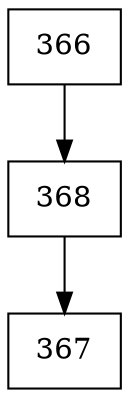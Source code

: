digraph G {
  node [shape=record];
  node0 [label="{366}"];
  node0 -> node1;
  node1 [label="{368}"];
  node1 -> node2;
  node2 [label="{367}"];
}
